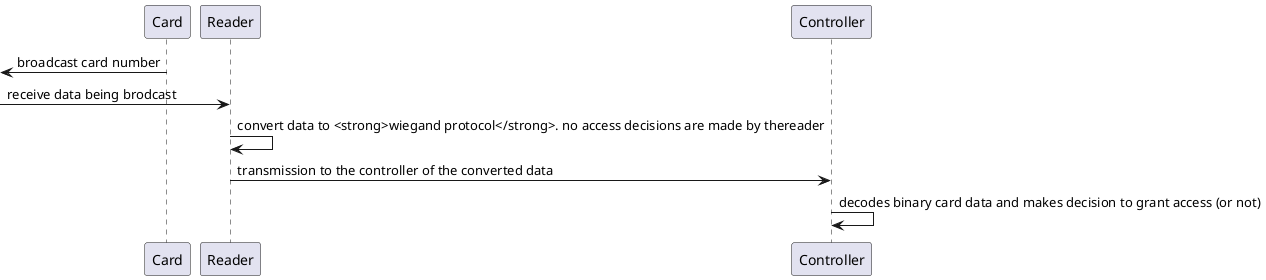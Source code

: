 @startuml

<- Card   : broadcast card number
-> Reader : receive data being brodcast
Reader -> Reader : convert data to <strong>wiegand protocol</strong>. no access decisions are made by thereader
Reader -> Controller : transmission to the controller of the converted data
Controller -> Controller : decodes binary card data and makes decision to grant access (or not)

@enduml
